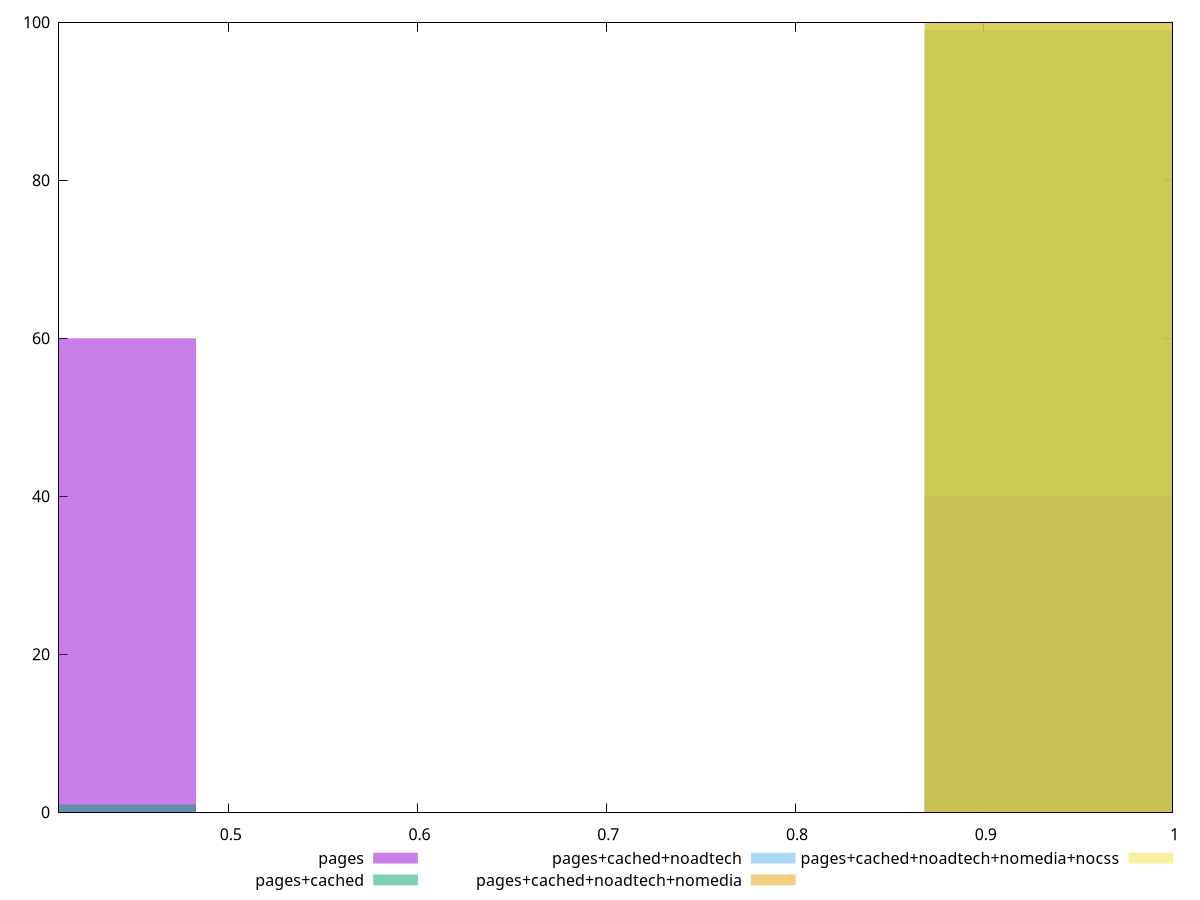 reset

$pages <<EOF
0.386097533365588 60
0.96524383341397 40
EOF

$pagesCached <<EOF
0.386097533365588 1
0.96524383341397 99
EOF

$pagesCachedNoadtech <<EOF
0.96524383341397 100
EOF

$pagesCachedNoadtechNomedia <<EOF
0.96524383341397 100
EOF

$pagesCachedNoadtechNomediaNocss <<EOF
0.96524383341397 100
EOF

set key outside below
set boxwidth 0.193048766682794
set xrange [0.41:1]
set yrange [0:100]
set trange [0:100]
set style fill transparent solid 0.5 noborder
set terminal svg size 640, 530 enhanced background rgb 'white'
set output "report_00009_2021-02-08T22-37-41.559Z/offscreen-images/comparison/histogram/all_score.svg"

plot $pages title "pages" with boxes, \
     $pagesCached title "pages+cached" with boxes, \
     $pagesCachedNoadtech title "pages+cached+noadtech" with boxes, \
     $pagesCachedNoadtechNomedia title "pages+cached+noadtech+nomedia" with boxes, \
     $pagesCachedNoadtechNomediaNocss title "pages+cached+noadtech+nomedia+nocss" with boxes

reset
